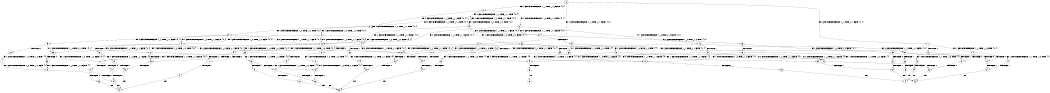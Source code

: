digraph BCG {
size = "7, 10.5";
center = TRUE;
node [shape = circle];
0 [peripheries = 2];
0 -> 1 [label = "EX !0 !ATOMIC_EXCH_BRANCH (1, +1, TRUE, +1, 1, FALSE) !{0, 1}"];
0 -> 2 [label = "EX !1 !ATOMIC_EXCH_BRANCH (1, +1, TRUE, +1, 3, FALSE) !{0, 1}"];
0 -> 3 [label = "EX !0 !ATOMIC_EXCH_BRANCH (1, +1, TRUE, +1, 1, FALSE) !{0, 1}"];
1 -> 4 [label = "EX !1 !ATOMIC_EXCH_BRANCH (1, +1, TRUE, +1, 3, TRUE) !{0, 1}"];
1 -> 5 [label = "TERMINATE !0"];
2 -> 6 [label = "EX !1 !ATOMIC_EXCH_BRANCH (1, +0, TRUE, +1, 2, TRUE) !{0, 1}"];
2 -> 7 [label = "EX !0 !ATOMIC_EXCH_BRANCH (1, +1, TRUE, +1, 1, TRUE) !{0, 1}"];
2 -> 8 [label = "EX !0 !ATOMIC_EXCH_BRANCH (1, +1, TRUE, +1, 1, TRUE) !{0, 1}"];
3 -> 9 [label = "EX !1 !ATOMIC_EXCH_BRANCH (1, +1, TRUE, +1, 3, TRUE) !{0, 1}"];
3 -> 10 [label = "EX !1 !ATOMIC_EXCH_BRANCH (1, +1, TRUE, +1, 3, TRUE) !{0, 1}"];
3 -> 11 [label = "TERMINATE !0"];
4 -> 12 [label = "TERMINATE !0"];
4 -> 13 [label = "TERMINATE !1"];
5 -> 14 [label = "EX !1 !ATOMIC_EXCH_BRANCH (1, +1, TRUE, +1, 3, TRUE) !{1}"];
5 -> 15 [label = "EX !1 !ATOMIC_EXCH_BRANCH (1, +1, TRUE, +1, 3, TRUE) !{1}"];
6 -> 16 [label = "EX !1 !ATOMIC_EXCH_BRANCH (1, +0, TRUE, +1, 2, FALSE) !{0, 1}"];
6 -> 17 [label = "EX !0 !ATOMIC_EXCH_BRANCH (1, +1, TRUE, +1, 1, FALSE) !{0, 1}"];
6 -> 18 [label = "EX !0 !ATOMIC_EXCH_BRANCH (1, +1, TRUE, +1, 1, FALSE) !{0, 1}"];
7 -> 7 [label = "EX !0 !ATOMIC_EXCH_BRANCH (1, +1, TRUE, +1, 1, TRUE) !{0, 1}"];
7 -> 19 [label = "EX !1 !ATOMIC_EXCH_BRANCH (1, +0, TRUE, +1, 2, TRUE) !{0, 1}"];
7 -> 8 [label = "EX !0 !ATOMIC_EXCH_BRANCH (1, +1, TRUE, +1, 1, TRUE) !{0, 1}"];
8 -> 20 [label = "EX !1 !ATOMIC_EXCH_BRANCH (1, +0, TRUE, +1, 2, TRUE) !{0, 1}"];
8 -> 8 [label = "EX !0 !ATOMIC_EXCH_BRANCH (1, +1, TRUE, +1, 1, TRUE) !{0, 1}"];
8 -> 21 [label = "EX !1 !ATOMIC_EXCH_BRANCH (1, +0, TRUE, +1, 2, TRUE) !{0, 1}"];
9 -> 22 [label = "TERMINATE !0"];
9 -> 23 [label = "TERMINATE !1"];
10 -> 24 [label = "TERMINATE !0"];
10 -> 25 [label = "TERMINATE !1"];
11 -> 26 [label = "EX !1 !ATOMIC_EXCH_BRANCH (1, +1, TRUE, +1, 3, TRUE) !{1}"];
12 -> 27 [label = "TERMINATE !1"];
13 -> 28 [label = "TERMINATE !0"];
14 -> 27 [label = "TERMINATE !1"];
15 -> 29 [label = "TERMINATE !1"];
16 -> 30 [label = "EX !0 !ATOMIC_EXCH_BRANCH (1, +1, TRUE, +1, 1, FALSE) !{0, 1}"];
16 -> 31 [label = "TERMINATE !1"];
16 -> 32 [label = "EX !0 !ATOMIC_EXCH_BRANCH (1, +1, TRUE, +1, 1, FALSE) !{0, 1}"];
17 -> 33 [label = "EX !1 !ATOMIC_EXCH_BRANCH (1, +0, TRUE, +1, 2, TRUE) !{0, 1}"];
17 -> 34 [label = "TERMINATE !0"];
18 -> 35 [label = "EX !1 !ATOMIC_EXCH_BRANCH (1, +0, TRUE, +1, 2, TRUE) !{0, 1}"];
18 -> 36 [label = "EX !1 !ATOMIC_EXCH_BRANCH (1, +0, TRUE, +1, 2, TRUE) !{0, 1}"];
18 -> 37 [label = "TERMINATE !0"];
19 -> 17 [label = "EX !0 !ATOMIC_EXCH_BRANCH (1, +1, TRUE, +1, 1, FALSE) !{0, 1}"];
19 -> 38 [label = "EX !1 !ATOMIC_EXCH_BRANCH (1, +0, TRUE, +1, 2, FALSE) !{0, 1}"];
19 -> 18 [label = "EX !0 !ATOMIC_EXCH_BRANCH (1, +1, TRUE, +1, 1, FALSE) !{0, 1}"];
20 -> 39 [label = "EX !0 !ATOMIC_EXCH_BRANCH (1, +1, TRUE, +1, 1, FALSE) !{0, 1}"];
20 -> 40 [label = "EX !1 !ATOMIC_EXCH_BRANCH (1, +0, TRUE, +1, 2, FALSE) !{0, 1}"];
20 -> 18 [label = "EX !0 !ATOMIC_EXCH_BRANCH (1, +1, TRUE, +1, 1, FALSE) !{0, 1}"];
21 -> 40 [label = "EX !1 !ATOMIC_EXCH_BRANCH (1, +0, TRUE, +1, 2, FALSE) !{0, 1}"];
21 -> 18 [label = "EX !0 !ATOMIC_EXCH_BRANCH (1, +1, TRUE, +1, 1, FALSE) !{0, 1}"];
21 -> 41 [label = "EX !1 !ATOMIC_EXCH_BRANCH (1, +0, TRUE, +1, 2, FALSE) !{0, 1}"];
22 -> 42 [label = "TERMINATE !1"];
23 -> 43 [label = "TERMINATE !0"];
24 -> 44 [label = "TERMINATE !1"];
25 -> 45 [label = "TERMINATE !0"];
26 -> 44 [label = "TERMINATE !1"];
27 -> 46 [label = "exit"];
28 -> 46 [label = "exit"];
29 -> 47 [label = "exit"];
30 -> 12 [label = "TERMINATE !0"];
30 -> 13 [label = "TERMINATE !1"];
31 -> 48 [label = "EX !0 !ATOMIC_EXCH_BRANCH (1, +1, TRUE, +1, 1, FALSE) !{0}"];
31 -> 49 [label = "EX !0 !ATOMIC_EXCH_BRANCH (1, +1, TRUE, +1, 1, FALSE) !{0}"];
32 -> 24 [label = "TERMINATE !0"];
32 -> 25 [label = "TERMINATE !1"];
33 -> 50 [label = "EX !1 !ATOMIC_EXCH_BRANCH (1, +0, TRUE, +1, 2, FALSE) !{0, 1}"];
33 -> 51 [label = "TERMINATE !0"];
34 -> 52 [label = "EX !1 !ATOMIC_EXCH_BRANCH (1, +0, TRUE, +1, 2, TRUE) !{1}"];
34 -> 53 [label = "EX !1 !ATOMIC_EXCH_BRANCH (1, +0, TRUE, +1, 2, TRUE) !{1}"];
35 -> 54 [label = "EX !1 !ATOMIC_EXCH_BRANCH (1, +0, TRUE, +1, 2, FALSE) !{0, 1}"];
35 -> 55 [label = "TERMINATE !0"];
36 -> 54 [label = "EX !1 !ATOMIC_EXCH_BRANCH (1, +0, TRUE, +1, 2, FALSE) !{0, 1}"];
36 -> 56 [label = "EX !1 !ATOMIC_EXCH_BRANCH (1, +0, TRUE, +1, 2, FALSE) !{0, 1}"];
36 -> 57 [label = "TERMINATE !0"];
37 -> 58 [label = "EX !1 !ATOMIC_EXCH_BRANCH (1, +0, TRUE, +1, 2, TRUE) !{1}"];
38 -> 30 [label = "EX !0 !ATOMIC_EXCH_BRANCH (1, +1, TRUE, +1, 1, FALSE) !{0, 1}"];
38 -> 59 [label = "TERMINATE !1"];
38 -> 32 [label = "EX !0 !ATOMIC_EXCH_BRANCH (1, +1, TRUE, +1, 1, FALSE) !{0, 1}"];
39 -> 35 [label = "EX !1 !ATOMIC_EXCH_BRANCH (1, +0, TRUE, +1, 2, TRUE) !{0, 1}"];
39 -> 60 [label = "TERMINATE !0"];
40 -> 61 [label = "EX !0 !ATOMIC_EXCH_BRANCH (1, +1, TRUE, +1, 1, FALSE) !{0, 1}"];
40 -> 62 [label = "TERMINATE !1"];
40 -> 32 [label = "EX !0 !ATOMIC_EXCH_BRANCH (1, +1, TRUE, +1, 1, FALSE) !{0, 1}"];
41 -> 32 [label = "EX !0 !ATOMIC_EXCH_BRANCH (1, +1, TRUE, +1, 1, FALSE) !{0, 1}"];
41 -> 63 [label = "TERMINATE !1"];
42 -> 64 [label = "exit"];
43 -> 64 [label = "exit"];
44 -> 65 [label = "exit"];
45 -> 65 [label = "exit"];
48 -> 28 [label = "TERMINATE !0"];
49 -> 66 [label = "TERMINATE !0"];
50 -> 67 [label = "TERMINATE !0"];
50 -> 68 [label = "TERMINATE !1"];
51 -> 69 [label = "EX !1 !ATOMIC_EXCH_BRANCH (1, +0, TRUE, +1, 2, FALSE) !{1}"];
51 -> 70 [label = "EX !1 !ATOMIC_EXCH_BRANCH (1, +0, TRUE, +1, 2, FALSE) !{1}"];
52 -> 69 [label = "EX !1 !ATOMIC_EXCH_BRANCH (1, +0, TRUE, +1, 2, FALSE) !{1}"];
52 -> 70 [label = "EX !1 !ATOMIC_EXCH_BRANCH (1, +0, TRUE, +1, 2, FALSE) !{1}"];
53 -> 70 [label = "EX !1 !ATOMIC_EXCH_BRANCH (1, +0, TRUE, +1, 2, FALSE) !{1}"];
54 -> 71 [label = "TERMINATE !0"];
54 -> 72 [label = "TERMINATE !1"];
55 -> 73 [label = "EX !1 !ATOMIC_EXCH_BRANCH (1, +0, TRUE, +1, 2, FALSE) !{1}"];
56 -> 74 [label = "TERMINATE !0"];
56 -> 75 [label = "TERMINATE !1"];
57 -> 76 [label = "EX !1 !ATOMIC_EXCH_BRANCH (1, +0, TRUE, +1, 2, FALSE) !{1}"];
58 -> 76 [label = "EX !1 !ATOMIC_EXCH_BRANCH (1, +0, TRUE, +1, 2, FALSE) !{1}"];
59 -> 48 [label = "EX !0 !ATOMIC_EXCH_BRANCH (1, +1, TRUE, +1, 1, FALSE) !{0}"];
59 -> 49 [label = "EX !0 !ATOMIC_EXCH_BRANCH (1, +1, TRUE, +1, 1, FALSE) !{0}"];
60 -> 77 [label = "EX !1 !ATOMIC_EXCH_BRANCH (1, +0, TRUE, +1, 2, TRUE) !{1}"];
61 -> 22 [label = "TERMINATE !0"];
61 -> 23 [label = "TERMINATE !1"];
62 -> 78 [label = "EX !0 !ATOMIC_EXCH_BRANCH (1, +1, TRUE, +1, 1, FALSE) !{0}"];
63 -> 79 [label = "EX !0 !ATOMIC_EXCH_BRANCH (1, +1, TRUE, +1, 1, FALSE) !{0}"];
66 -> 80 [label = "exit"];
67 -> 81 [label = "TERMINATE !1"];
68 -> 82 [label = "TERMINATE !0"];
69 -> 81 [label = "TERMINATE !1"];
70 -> 83 [label = "TERMINATE !1"];
71 -> 84 [label = "TERMINATE !1"];
72 -> 85 [label = "TERMINATE !0"];
73 -> 84 [label = "TERMINATE !1"];
74 -> 86 [label = "TERMINATE !1"];
75 -> 87 [label = "TERMINATE !0"];
76 -> 86 [label = "TERMINATE !1"];
77 -> 73 [label = "EX !1 !ATOMIC_EXCH_BRANCH (1, +0, TRUE, +1, 2, FALSE) !{1}"];
78 -> 43 [label = "TERMINATE !0"];
79 -> 45 [label = "TERMINATE !0"];
81 -> 46 [label = "exit"];
82 -> 46 [label = "exit"];
83 -> 47 [label = "exit"];
84 -> 64 [label = "exit"];
85 -> 64 [label = "exit"];
86 -> 65 [label = "exit"];
87 -> 65 [label = "exit"];
}
